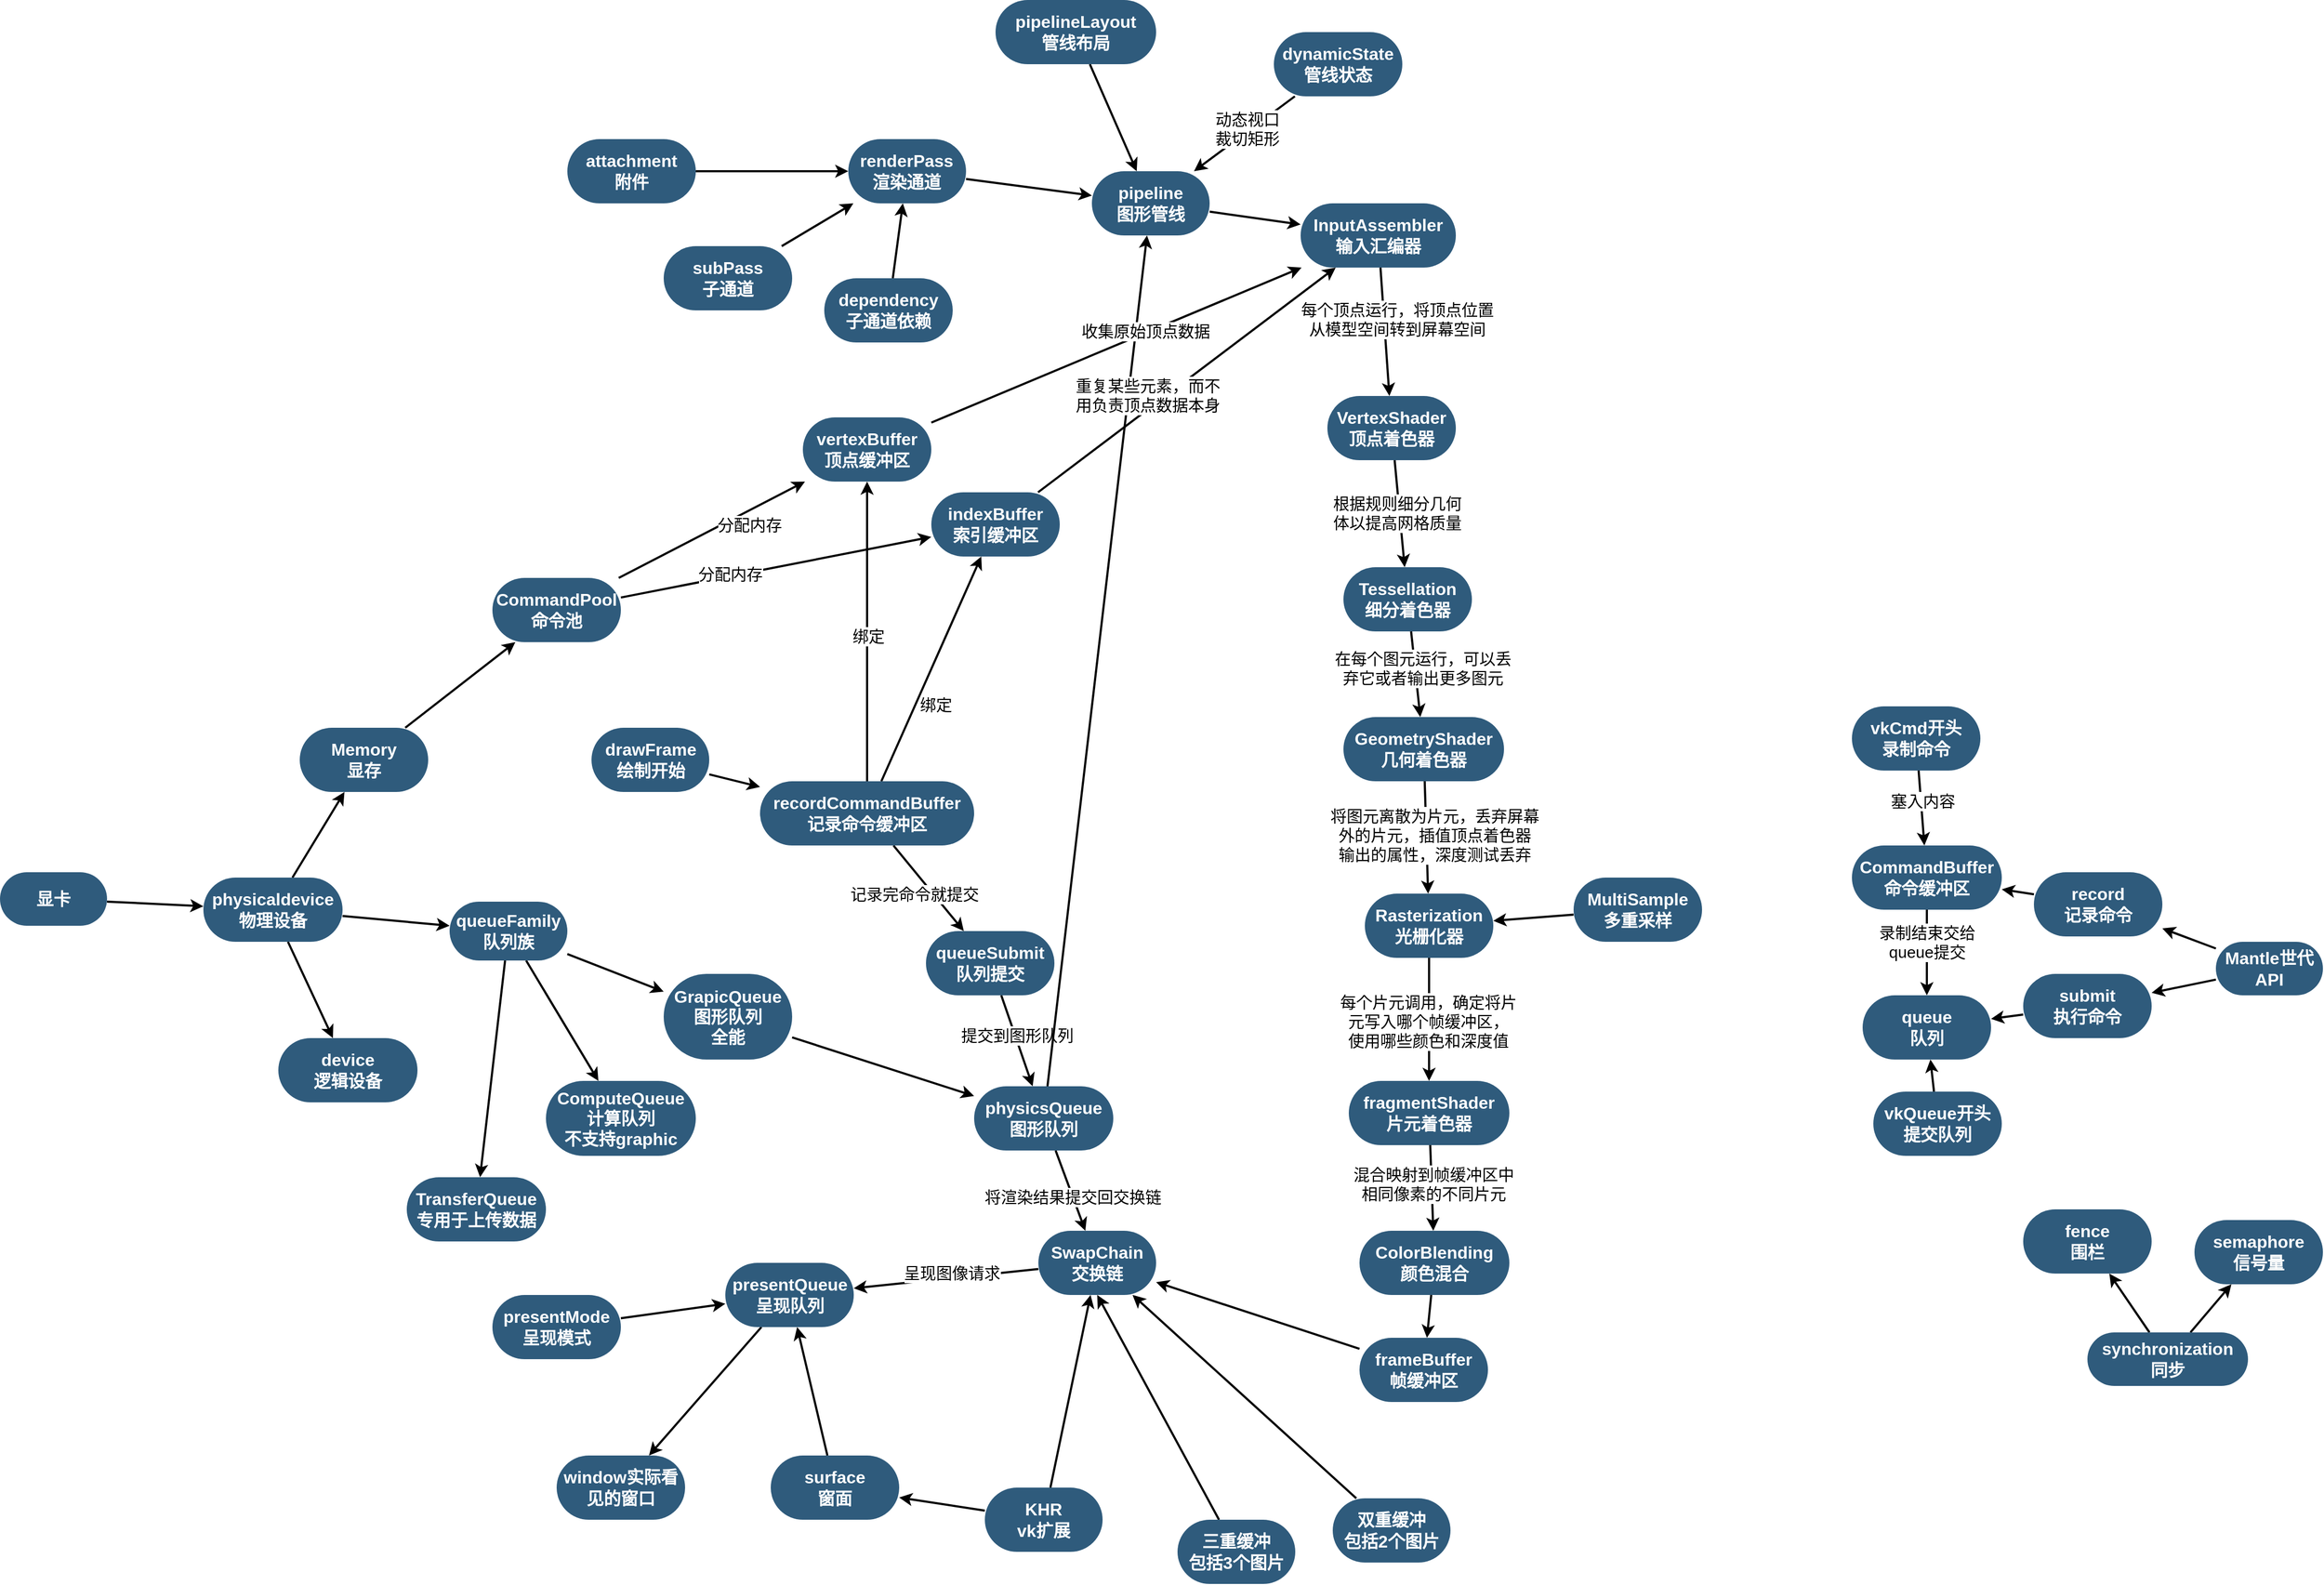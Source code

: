 <mxfile version="20.3.7" type="github">
  <diagram id="6a731a19-8d31-9384-78a2-239565b7b9f0" name="Page-1">
    <mxGraphModel dx="3629" dy="2460" grid="1" gridSize="10" guides="1" tooltips="1" connect="1" arrows="1" fold="1" page="1" pageScale="1" pageWidth="1600" pageHeight="1200" background="none" math="0" shadow="0">
      <root>
        <mxCell id="0" />
        <mxCell id="1" parent="0" />
        <mxCell id="iDuYbdSP65qZyP4xK3hP-1752" value="" style="rounded=0;orthogonalLoop=1;jettySize=auto;html=1;strokeWidth=2;" edge="1" parent="1" source="iDuYbdSP65qZyP4xK3hP-1750" target="iDuYbdSP65qZyP4xK3hP-1751">
          <mxGeometry relative="1" as="geometry" />
        </mxCell>
        <mxCell id="iDuYbdSP65qZyP4xK3hP-1754" value="" style="edgeStyle=none;rounded=0;orthogonalLoop=1;jettySize=auto;html=1;strokeWidth=2;" edge="1" parent="1" source="iDuYbdSP65qZyP4xK3hP-1750" target="iDuYbdSP65qZyP4xK3hP-1753">
          <mxGeometry relative="1" as="geometry" />
        </mxCell>
        <mxCell id="iDuYbdSP65qZyP4xK3hP-1750" value="synchronization&lt;br&gt;同步" style="whiteSpace=wrap;html=1;fontSize=16;fillColor=#2F5B7C;strokeColor=none;fontColor=#FFFFFF;rounded=1;shadow=0;labelBackgroundColor=none;strokeWidth=3;fontStyle=1;spacing=5;arcSize=50;" vertex="1" parent="1">
          <mxGeometry x="1350" y="875" width="150" height="50" as="geometry" />
        </mxCell>
        <mxCell id="iDuYbdSP65qZyP4xK3hP-1751" value="fence&lt;br&gt;围栏" style="whiteSpace=wrap;html=1;fontSize=16;fillColor=#2F5B7C;strokeColor=none;fontColor=#FFFFFF;rounded=1;shadow=0;labelBackgroundColor=none;strokeWidth=3;fontStyle=1;spacing=5;arcSize=50;" vertex="1" parent="1">
          <mxGeometry x="1290" y="760" width="120" height="60" as="geometry" />
        </mxCell>
        <mxCell id="iDuYbdSP65qZyP4xK3hP-1753" value="semaphore&lt;br&gt;信号量" style="whiteSpace=wrap;html=1;fontSize=16;fillColor=#2F5B7C;strokeColor=none;fontColor=#FFFFFF;rounded=1;shadow=0;labelBackgroundColor=none;strokeWidth=3;fontStyle=1;spacing=5;arcSize=50;" vertex="1" parent="1">
          <mxGeometry x="1450" y="770" width="120" height="60" as="geometry" />
        </mxCell>
        <mxCell id="iDuYbdSP65qZyP4xK3hP-1830" style="edgeStyle=none;rounded=0;orthogonalLoop=1;jettySize=auto;html=1;strokeWidth=2;fontSize=15;" edge="1" parent="1" source="iDuYbdSP65qZyP4xK3hP-1756" target="iDuYbdSP65qZyP4xK3hP-1829">
          <mxGeometry relative="1" as="geometry" />
        </mxCell>
        <mxCell id="iDuYbdSP65qZyP4xK3hP-1923" style="edgeStyle=none;rounded=0;orthogonalLoop=1;jettySize=auto;html=1;strokeWidth=2;fontSize=15;" edge="1" parent="1" source="iDuYbdSP65qZyP4xK3hP-1756" target="iDuYbdSP65qZyP4xK3hP-1767">
          <mxGeometry relative="1" as="geometry" />
        </mxCell>
        <mxCell id="iDuYbdSP65qZyP4xK3hP-1924" style="edgeStyle=none;rounded=0;orthogonalLoop=1;jettySize=auto;html=1;strokeWidth=2;fontSize=15;" edge="1" parent="1" source="iDuYbdSP65qZyP4xK3hP-1756" target="iDuYbdSP65qZyP4xK3hP-1786">
          <mxGeometry relative="1" as="geometry" />
        </mxCell>
        <mxCell id="iDuYbdSP65qZyP4xK3hP-1756" value="physicaldevice&lt;br&gt;物理设备" style="whiteSpace=wrap;html=1;fontSize=16;fillColor=#2F5B7C;strokeColor=none;fontColor=#FFFFFF;rounded=1;shadow=0;labelBackgroundColor=none;strokeWidth=3;fontStyle=1;spacing=5;arcSize=50;" vertex="1" parent="1">
          <mxGeometry x="-410" y="450" width="130" height="60" as="geometry" />
        </mxCell>
        <mxCell id="iDuYbdSP65qZyP4xK3hP-1760" value="" style="edgeStyle=none;rounded=0;orthogonalLoop=1;jettySize=auto;html=1;strokeWidth=2;" edge="1" parent="1" source="iDuYbdSP65qZyP4xK3hP-1758" target="iDuYbdSP65qZyP4xK3hP-1759">
          <mxGeometry relative="1" as="geometry" />
        </mxCell>
        <mxCell id="iDuYbdSP65qZyP4xK3hP-1762" value="" style="edgeStyle=none;rounded=0;orthogonalLoop=1;jettySize=auto;html=1;strokeWidth=2;" edge="1" parent="1" source="iDuYbdSP65qZyP4xK3hP-1758" target="iDuYbdSP65qZyP4xK3hP-1761">
          <mxGeometry relative="1" as="geometry" />
        </mxCell>
        <mxCell id="iDuYbdSP65qZyP4xK3hP-1758" value="Mantle世代API" style="whiteSpace=wrap;html=1;fontSize=16;fillColor=#2F5B7C;strokeColor=none;fontColor=#FFFFFF;rounded=1;shadow=0;labelBackgroundColor=none;strokeWidth=3;fontStyle=1;spacing=5;arcSize=50;" vertex="1" parent="1">
          <mxGeometry x="1470" y="510" width="100" height="50" as="geometry" />
        </mxCell>
        <mxCell id="iDuYbdSP65qZyP4xK3hP-1764" value="" style="edgeStyle=none;rounded=0;orthogonalLoop=1;jettySize=auto;html=1;strokeWidth=2;" edge="1" parent="1" source="iDuYbdSP65qZyP4xK3hP-1759" target="iDuYbdSP65qZyP4xK3hP-1763">
          <mxGeometry relative="1" as="geometry" />
        </mxCell>
        <mxCell id="iDuYbdSP65qZyP4xK3hP-1759" value="record&lt;br&gt;记录命令" style="whiteSpace=wrap;html=1;fontSize=16;fillColor=#2F5B7C;strokeColor=none;fontColor=#FFFFFF;rounded=1;shadow=0;labelBackgroundColor=none;strokeWidth=3;fontStyle=1;spacing=5;arcSize=50;" vertex="1" parent="1">
          <mxGeometry x="1300" y="445" width="120" height="60" as="geometry" />
        </mxCell>
        <mxCell id="iDuYbdSP65qZyP4xK3hP-1766" value="" style="edgeStyle=none;rounded=0;orthogonalLoop=1;jettySize=auto;html=1;strokeWidth=2;" edge="1" parent="1" source="iDuYbdSP65qZyP4xK3hP-1761" target="iDuYbdSP65qZyP4xK3hP-1765">
          <mxGeometry relative="1" as="geometry" />
        </mxCell>
        <mxCell id="iDuYbdSP65qZyP4xK3hP-1761" value="submit&lt;br&gt;执行命令" style="whiteSpace=wrap;html=1;fontSize=16;fillColor=#2F5B7C;strokeColor=none;fontColor=#FFFFFF;rounded=1;shadow=0;labelBackgroundColor=none;strokeWidth=3;fontStyle=1;spacing=5;arcSize=50;" vertex="1" parent="1">
          <mxGeometry x="1290" y="540" width="120" height="60" as="geometry" />
        </mxCell>
        <mxCell id="iDuYbdSP65qZyP4xK3hP-1781" style="edgeStyle=none;rounded=0;orthogonalLoop=1;jettySize=auto;html=1;fontSize=15;strokeWidth=2;" edge="1" parent="1" source="iDuYbdSP65qZyP4xK3hP-1763" target="iDuYbdSP65qZyP4xK3hP-1765">
          <mxGeometry relative="1" as="geometry" />
        </mxCell>
        <mxCell id="iDuYbdSP65qZyP4xK3hP-1782" value="录制结束交给&lt;br&gt;queue提交" style="edgeLabel;html=1;align=center;verticalAlign=middle;resizable=0;points=[];fontSize=15;" vertex="1" connectable="0" parent="iDuYbdSP65qZyP4xK3hP-1781">
          <mxGeometry x="0.156" y="-1" relative="1" as="geometry">
            <mxPoint x="1" y="-16" as="offset" />
          </mxGeometry>
        </mxCell>
        <mxCell id="iDuYbdSP65qZyP4xK3hP-1763" value="CommandBuffer&lt;br&gt;命令缓冲区" style="whiteSpace=wrap;html=1;fontSize=16;fillColor=#2F5B7C;strokeColor=none;fontColor=#FFFFFF;rounded=1;shadow=0;labelBackgroundColor=none;strokeWidth=3;fontStyle=1;spacing=5;arcSize=50;" vertex="1" parent="1">
          <mxGeometry x="1130" y="420" width="140" height="60" as="geometry" />
        </mxCell>
        <mxCell id="iDuYbdSP65qZyP4xK3hP-1765" value="queue&lt;br&gt;队列" style="whiteSpace=wrap;html=1;fontSize=16;fillColor=#2F5B7C;strokeColor=none;fontColor=#FFFFFF;rounded=1;shadow=0;labelBackgroundColor=none;strokeWidth=3;fontStyle=1;spacing=5;arcSize=50;" vertex="1" parent="1">
          <mxGeometry x="1140" y="560" width="120" height="60" as="geometry" />
        </mxCell>
        <mxCell id="iDuYbdSP65qZyP4xK3hP-1771" value="" style="edgeStyle=none;rounded=0;orthogonalLoop=1;jettySize=auto;html=1;strokeWidth=2;" edge="1" parent="1" source="iDuYbdSP65qZyP4xK3hP-1767" target="iDuYbdSP65qZyP4xK3hP-1770">
          <mxGeometry relative="1" as="geometry" />
        </mxCell>
        <mxCell id="iDuYbdSP65qZyP4xK3hP-1772" style="edgeStyle=none;rounded=0;orthogonalLoop=1;jettySize=auto;html=1;strokeWidth=2;" edge="1" parent="1" source="iDuYbdSP65qZyP4xK3hP-1767" target="iDuYbdSP65qZyP4xK3hP-1768">
          <mxGeometry relative="1" as="geometry" />
        </mxCell>
        <mxCell id="iDuYbdSP65qZyP4xK3hP-1774" value="" style="edgeStyle=none;rounded=0;orthogonalLoop=1;jettySize=auto;html=1;strokeWidth=2;" edge="1" parent="1" source="iDuYbdSP65qZyP4xK3hP-1767" target="iDuYbdSP65qZyP4xK3hP-1773">
          <mxGeometry relative="1" as="geometry" />
        </mxCell>
        <mxCell id="iDuYbdSP65qZyP4xK3hP-1767" value="queueFamily&lt;br&gt;队列族" style="whiteSpace=wrap;html=1;fontSize=16;fillColor=#2F5B7C;strokeColor=none;fontColor=#FFFFFF;rounded=1;shadow=0;labelBackgroundColor=none;strokeWidth=3;fontStyle=1;spacing=5;arcSize=50;" vertex="1" parent="1">
          <mxGeometry x="-180" y="472.5" width="110" height="55" as="geometry" />
        </mxCell>
        <mxCell id="iDuYbdSP65qZyP4xK3hP-1851" value="" style="edgeStyle=none;rounded=0;orthogonalLoop=1;jettySize=auto;html=1;strokeWidth=2;fontSize=15;" edge="1" parent="1" source="iDuYbdSP65qZyP4xK3hP-1768" target="iDuYbdSP65qZyP4xK3hP-1850">
          <mxGeometry relative="1" as="geometry" />
        </mxCell>
        <mxCell id="iDuYbdSP65qZyP4xK3hP-1768" value="GrapicQueue&lt;br&gt;图形队列&lt;br&gt;全能" style="whiteSpace=wrap;html=1;fontSize=16;fillColor=#2F5B7C;strokeColor=none;fontColor=#FFFFFF;rounded=1;shadow=0;labelBackgroundColor=none;strokeWidth=3;fontStyle=1;spacing=5;arcSize=50;" vertex="1" parent="1">
          <mxGeometry x="20" y="540" width="120" height="80" as="geometry" />
        </mxCell>
        <mxCell id="iDuYbdSP65qZyP4xK3hP-1770" value="ComputeQueue&lt;br&gt;计算队列&lt;br&gt;不支持graphic" style="whiteSpace=wrap;html=1;fontSize=16;fillColor=#2F5B7C;strokeColor=none;fontColor=#FFFFFF;rounded=1;shadow=0;labelBackgroundColor=none;strokeWidth=3;fontStyle=1;spacing=5;arcSize=50;" vertex="1" parent="1">
          <mxGeometry x="-90" y="640" width="140" height="70" as="geometry" />
        </mxCell>
        <mxCell id="iDuYbdSP65qZyP4xK3hP-1773" value="TransferQueue&lt;br&gt;专用于上传数据" style="whiteSpace=wrap;html=1;fontSize=16;fillColor=#2F5B7C;strokeColor=none;fontColor=#FFFFFF;rounded=1;shadow=0;labelBackgroundColor=none;strokeWidth=3;fontStyle=1;spacing=5;arcSize=50;" vertex="1" parent="1">
          <mxGeometry x="-220" y="730" width="130" height="60" as="geometry" />
        </mxCell>
        <mxCell id="iDuYbdSP65qZyP4xK3hP-1779" style="edgeStyle=none;rounded=0;orthogonalLoop=1;jettySize=auto;html=1;strokeWidth=2;" edge="1" parent="1" source="iDuYbdSP65qZyP4xK3hP-1775" target="iDuYbdSP65qZyP4xK3hP-1763">
          <mxGeometry relative="1" as="geometry" />
        </mxCell>
        <mxCell id="iDuYbdSP65qZyP4xK3hP-1780" value="塞入内容" style="edgeLabel;html=1;align=center;verticalAlign=middle;resizable=0;points=[];fontSize=15;" vertex="1" connectable="0" parent="iDuYbdSP65qZyP4xK3hP-1779">
          <mxGeometry x="-0.218" y="1" relative="1" as="geometry">
            <mxPoint as="offset" />
          </mxGeometry>
        </mxCell>
        <mxCell id="iDuYbdSP65qZyP4xK3hP-1775" value="vkCmd开头&lt;br&gt;录制命令" style="whiteSpace=wrap;html=1;fontSize=16;fillColor=#2F5B7C;strokeColor=none;fontColor=#FFFFFF;rounded=1;shadow=0;labelBackgroundColor=none;strokeWidth=3;fontStyle=1;spacing=5;arcSize=50;" vertex="1" parent="1">
          <mxGeometry x="1130" y="290" width="120" height="60" as="geometry" />
        </mxCell>
        <mxCell id="iDuYbdSP65qZyP4xK3hP-1836" style="edgeStyle=none;rounded=0;orthogonalLoop=1;jettySize=auto;html=1;strokeWidth=2;fontSize=15;" edge="1" parent="1" source="iDuYbdSP65qZyP4xK3hP-1777" target="iDuYbdSP65qZyP4xK3hP-1765">
          <mxGeometry relative="1" as="geometry" />
        </mxCell>
        <mxCell id="iDuYbdSP65qZyP4xK3hP-1777" value="vkQueue开头&lt;br&gt;提交队列" style="whiteSpace=wrap;html=1;fontSize=16;fillColor=#2F5B7C;strokeColor=none;fontColor=#FFFFFF;rounded=1;shadow=0;labelBackgroundColor=none;strokeWidth=3;fontStyle=1;spacing=5;arcSize=50;" vertex="1" parent="1">
          <mxGeometry x="1150" y="650" width="120" height="60" as="geometry" />
        </mxCell>
        <mxCell id="iDuYbdSP65qZyP4xK3hP-1784" style="edgeStyle=none;rounded=0;orthogonalLoop=1;jettySize=auto;html=1;fontSize=15;strokeWidth=2;" edge="1" parent="1" source="iDuYbdSP65qZyP4xK3hP-1783" target="iDuYbdSP65qZyP4xK3hP-1756">
          <mxGeometry relative="1" as="geometry" />
        </mxCell>
        <mxCell id="iDuYbdSP65qZyP4xK3hP-1783" value="显卡" style="whiteSpace=wrap;html=1;fontSize=16;fillColor=#2F5B7C;strokeColor=none;fontColor=#FFFFFF;rounded=1;shadow=0;labelBackgroundColor=none;strokeWidth=3;fontStyle=1;spacing=5;arcSize=50;" vertex="1" parent="1">
          <mxGeometry x="-600" y="445" width="100" height="50" as="geometry" />
        </mxCell>
        <mxCell id="iDuYbdSP65qZyP4xK3hP-1805" value="" style="edgeStyle=none;rounded=0;orthogonalLoop=1;jettySize=auto;html=1;strokeWidth=2;fontSize=15;" edge="1" parent="1" source="iDuYbdSP65qZyP4xK3hP-1786" target="iDuYbdSP65qZyP4xK3hP-1804">
          <mxGeometry relative="1" as="geometry" />
        </mxCell>
        <mxCell id="iDuYbdSP65qZyP4xK3hP-1786" value="Memory&lt;br&gt;显存" style="whiteSpace=wrap;html=1;fontSize=16;fillColor=#2F5B7C;strokeColor=none;fontColor=#FFFFFF;rounded=1;shadow=0;labelBackgroundColor=none;strokeWidth=3;fontStyle=1;spacing=5;arcSize=50;" vertex="1" parent="1">
          <mxGeometry x="-320" y="310" width="120" height="60" as="geometry" />
        </mxCell>
        <mxCell id="iDuYbdSP65qZyP4xK3hP-1868" value="" style="edgeStyle=none;rounded=0;orthogonalLoop=1;jettySize=auto;html=1;strokeWidth=2;fontSize=15;" edge="1" parent="1" source="iDuYbdSP65qZyP4xK3hP-1789" target="iDuYbdSP65qZyP4xK3hP-1867">
          <mxGeometry relative="1" as="geometry" />
        </mxCell>
        <mxCell id="iDuYbdSP65qZyP4xK3hP-1789" value="pipeline&lt;br&gt;图形管线" style="whiteSpace=wrap;html=1;fontSize=16;fillColor=#2F5B7C;strokeColor=none;fontColor=#FFFFFF;rounded=1;shadow=0;labelBackgroundColor=none;strokeWidth=3;fontStyle=1;spacing=5;arcSize=50;" vertex="1" parent="1">
          <mxGeometry x="420" y="-210" width="110" height="60" as="geometry" />
        </mxCell>
        <mxCell id="iDuYbdSP65qZyP4xK3hP-1907" style="edgeStyle=none;rounded=0;orthogonalLoop=1;jettySize=auto;html=1;strokeWidth=2;fontSize=15;" edge="1" parent="1" source="iDuYbdSP65qZyP4xK3hP-1791" target="iDuYbdSP65qZyP4xK3hP-1789">
          <mxGeometry relative="1" as="geometry" />
        </mxCell>
        <mxCell id="iDuYbdSP65qZyP4xK3hP-1791" value="renderPass&lt;br&gt;渲染通道" style="whiteSpace=wrap;html=1;fontSize=16;fillColor=#2F5B7C;strokeColor=none;fontColor=#FFFFFF;rounded=1;shadow=0;labelBackgroundColor=none;strokeWidth=3;fontStyle=1;spacing=5;arcSize=50;" vertex="1" parent="1">
          <mxGeometry x="192.44" y="-240" width="110" height="60" as="geometry" />
        </mxCell>
        <mxCell id="iDuYbdSP65qZyP4xK3hP-1794" style="edgeStyle=none;rounded=0;orthogonalLoop=1;jettySize=auto;html=1;strokeWidth=2;fontSize=15;" edge="1" parent="1" source="iDuYbdSP65qZyP4xK3hP-1793" target="iDuYbdSP65qZyP4xK3hP-1791">
          <mxGeometry relative="1" as="geometry" />
        </mxCell>
        <mxCell id="iDuYbdSP65qZyP4xK3hP-1793" value="dependency&lt;br&gt;子通道依赖" style="whiteSpace=wrap;html=1;fontSize=16;fillColor=#2F5B7C;strokeColor=none;fontColor=#FFFFFF;rounded=1;shadow=0;labelBackgroundColor=none;strokeWidth=3;fontStyle=1;spacing=5;arcSize=50;" vertex="1" parent="1">
          <mxGeometry x="170" y="-110" width="120" height="60" as="geometry" />
        </mxCell>
        <mxCell id="iDuYbdSP65qZyP4xK3hP-1858" style="edgeStyle=none;rounded=0;orthogonalLoop=1;jettySize=auto;html=1;strokeWidth=2;fontSize=15;" edge="1" parent="1" source="iDuYbdSP65qZyP4xK3hP-1798" target="iDuYbdSP65qZyP4xK3hP-1819">
          <mxGeometry relative="1" as="geometry" />
        </mxCell>
        <mxCell id="iDuYbdSP65qZyP4xK3hP-1860" value="呈现图像请求" style="edgeLabel;html=1;align=center;verticalAlign=middle;resizable=0;points=[];fontSize=15;" vertex="1" connectable="0" parent="iDuYbdSP65qZyP4xK3hP-1858">
          <mxGeometry x="0.147" relative="1" as="geometry">
            <mxPoint x="18" y="-7" as="offset" />
          </mxGeometry>
        </mxCell>
        <mxCell id="iDuYbdSP65qZyP4xK3hP-1798" value="SwapChain&lt;br&gt;交换链" style="whiteSpace=wrap;html=1;fontSize=16;fillColor=#2F5B7C;strokeColor=none;fontColor=#FFFFFF;rounded=1;shadow=0;labelBackgroundColor=none;strokeWidth=3;fontStyle=1;spacing=5;arcSize=50;" vertex="1" parent="1">
          <mxGeometry x="370" y="780" width="110" height="60" as="geometry" />
        </mxCell>
        <mxCell id="iDuYbdSP65qZyP4xK3hP-1800" style="edgeStyle=none;rounded=0;orthogonalLoop=1;jettySize=auto;html=1;entryX=0.5;entryY=1;entryDx=0;entryDy=0;strokeWidth=2;fontSize=15;" edge="1" parent="1" source="iDuYbdSP65qZyP4xK3hP-1799" target="iDuYbdSP65qZyP4xK3hP-1798">
          <mxGeometry relative="1" as="geometry" />
        </mxCell>
        <mxCell id="iDuYbdSP65qZyP4xK3hP-1799" value="三重缓冲&lt;br&gt;包括3个图片" style="whiteSpace=wrap;html=1;fontSize=16;fillColor=#2F5B7C;strokeColor=none;fontColor=#FFFFFF;rounded=1;shadow=0;labelBackgroundColor=none;strokeWidth=3;fontStyle=1;spacing=5;arcSize=50;" vertex="1" parent="1">
          <mxGeometry x="500" y="1050" width="110" height="60" as="geometry" />
        </mxCell>
        <mxCell id="iDuYbdSP65qZyP4xK3hP-1802" style="edgeStyle=none;rounded=0;orthogonalLoop=1;jettySize=auto;html=1;strokeWidth=2;fontSize=15;" edge="1" parent="1" source="iDuYbdSP65qZyP4xK3hP-1801" target="iDuYbdSP65qZyP4xK3hP-1798">
          <mxGeometry relative="1" as="geometry" />
        </mxCell>
        <mxCell id="iDuYbdSP65qZyP4xK3hP-1801" value="双重缓冲&lt;br&gt;包括2个图片" style="whiteSpace=wrap;html=1;fontSize=16;fillColor=#2F5B7C;strokeColor=none;fontColor=#FFFFFF;rounded=1;shadow=0;labelBackgroundColor=none;strokeWidth=3;fontStyle=1;spacing=5;arcSize=50;" vertex="1" parent="1">
          <mxGeometry x="645" y="1030" width="110" height="60" as="geometry" />
        </mxCell>
        <mxCell id="iDuYbdSP65qZyP4xK3hP-1919" style="edgeStyle=none;rounded=0;orthogonalLoop=1;jettySize=auto;html=1;strokeWidth=2;fontSize=15;" edge="1" parent="1" source="iDuYbdSP65qZyP4xK3hP-1804" target="iDuYbdSP65qZyP4xK3hP-1863">
          <mxGeometry relative="1" as="geometry" />
        </mxCell>
        <mxCell id="iDuYbdSP65qZyP4xK3hP-1921" value="分配内存" style="edgeLabel;html=1;align=center;verticalAlign=middle;resizable=0;points=[];fontSize=15;" vertex="1" connectable="0" parent="iDuYbdSP65qZyP4xK3hP-1919">
          <mxGeometry x="-0.146" y="2" relative="1" as="geometry">
            <mxPoint x="49" y="-10" as="offset" />
          </mxGeometry>
        </mxCell>
        <mxCell id="iDuYbdSP65qZyP4xK3hP-1920" style="edgeStyle=none;rounded=0;orthogonalLoop=1;jettySize=auto;html=1;strokeWidth=2;fontSize=15;" edge="1" parent="1" source="iDuYbdSP65qZyP4xK3hP-1804" target="iDuYbdSP65qZyP4xK3hP-1865">
          <mxGeometry relative="1" as="geometry" />
        </mxCell>
        <mxCell id="iDuYbdSP65qZyP4xK3hP-1922" value="分配内存" style="edgeLabel;html=1;align=center;verticalAlign=middle;resizable=0;points=[];fontSize=15;" vertex="1" connectable="0" parent="iDuYbdSP65qZyP4xK3hP-1920">
          <mxGeometry x="0.033" y="2" relative="1" as="geometry">
            <mxPoint x="-48" y="9" as="offset" />
          </mxGeometry>
        </mxCell>
        <mxCell id="iDuYbdSP65qZyP4xK3hP-1804" value="CommandPool&lt;br&gt;命令池" style="whiteSpace=wrap;html=1;fontSize=16;fillColor=#2F5B7C;strokeColor=none;fontColor=#FFFFFF;rounded=1;shadow=0;labelBackgroundColor=none;strokeWidth=3;fontStyle=1;spacing=5;arcSize=50;" vertex="1" parent="1">
          <mxGeometry x="-140" y="170" width="120" height="60" as="geometry" />
        </mxCell>
        <mxCell id="iDuYbdSP65qZyP4xK3hP-1807" style="edgeStyle=none;rounded=0;orthogonalLoop=1;jettySize=auto;html=1;strokeWidth=2;fontSize=15;" edge="1" parent="1" source="iDuYbdSP65qZyP4xK3hP-1806" target="iDuYbdSP65qZyP4xK3hP-1798">
          <mxGeometry relative="1" as="geometry" />
        </mxCell>
        <mxCell id="iDuYbdSP65qZyP4xK3hP-1809" value="" style="edgeStyle=none;rounded=0;orthogonalLoop=1;jettySize=auto;html=1;strokeWidth=2;fontSize=15;" edge="1" parent="1" source="iDuYbdSP65qZyP4xK3hP-1806" target="iDuYbdSP65qZyP4xK3hP-1808">
          <mxGeometry relative="1" as="geometry" />
        </mxCell>
        <mxCell id="iDuYbdSP65qZyP4xK3hP-1806" value="KHR&lt;br&gt;vk扩展" style="whiteSpace=wrap;html=1;fontSize=16;fillColor=#2F5B7C;strokeColor=none;fontColor=#FFFFFF;rounded=1;shadow=0;labelBackgroundColor=none;strokeWidth=3;fontStyle=1;spacing=5;arcSize=50;" vertex="1" parent="1">
          <mxGeometry x="320" y="1020" width="110" height="60" as="geometry" />
        </mxCell>
        <mxCell id="iDuYbdSP65qZyP4xK3hP-1859" style="edgeStyle=none;rounded=0;orthogonalLoop=1;jettySize=auto;html=1;strokeWidth=2;fontSize=15;" edge="1" parent="1" source="iDuYbdSP65qZyP4xK3hP-1808" target="iDuYbdSP65qZyP4xK3hP-1819">
          <mxGeometry relative="1" as="geometry" />
        </mxCell>
        <mxCell id="iDuYbdSP65qZyP4xK3hP-1808" value="surface&lt;br&gt;窗面" style="whiteSpace=wrap;html=1;fontSize=16;fillColor=#2F5B7C;strokeColor=none;fontColor=#FFFFFF;rounded=1;shadow=0;labelBackgroundColor=none;strokeWidth=3;fontStyle=1;spacing=5;arcSize=50;" vertex="1" parent="1">
          <mxGeometry x="120" y="990" width="120" height="60" as="geometry" />
        </mxCell>
        <mxCell id="iDuYbdSP65qZyP4xK3hP-1814" value="window实际看见的窗口" style="whiteSpace=wrap;html=1;fontSize=16;fillColor=#2F5B7C;strokeColor=none;fontColor=#FFFFFF;rounded=1;shadow=0;labelBackgroundColor=none;strokeWidth=3;fontStyle=1;spacing=5;arcSize=50;" vertex="1" parent="1">
          <mxGeometry x="-80" y="990" width="120" height="60" as="geometry" />
        </mxCell>
        <mxCell id="iDuYbdSP65qZyP4xK3hP-1821" style="edgeStyle=none;rounded=0;orthogonalLoop=1;jettySize=auto;html=1;strokeWidth=2;fontSize=15;" edge="1" parent="1" source="iDuYbdSP65qZyP4xK3hP-1819" target="iDuYbdSP65qZyP4xK3hP-1814">
          <mxGeometry relative="1" as="geometry" />
        </mxCell>
        <mxCell id="iDuYbdSP65qZyP4xK3hP-1819" value="presentQueue&lt;br&gt;呈现队列" style="whiteSpace=wrap;html=1;fontSize=16;fillColor=#2F5B7C;strokeColor=none;fontColor=#FFFFFF;rounded=1;shadow=0;labelBackgroundColor=none;strokeWidth=3;fontStyle=1;spacing=5;arcSize=50;" vertex="1" parent="1">
          <mxGeometry x="77.56" y="810" width="120" height="60" as="geometry" />
        </mxCell>
        <mxCell id="iDuYbdSP65qZyP4xK3hP-1824" style="edgeStyle=none;rounded=0;orthogonalLoop=1;jettySize=auto;html=1;strokeWidth=2;fontSize=15;" edge="1" parent="1" source="iDuYbdSP65qZyP4xK3hP-1823" target="iDuYbdSP65qZyP4xK3hP-1819">
          <mxGeometry relative="1" as="geometry" />
        </mxCell>
        <mxCell id="iDuYbdSP65qZyP4xK3hP-1823" value="presentMode&lt;br&gt;呈现模式" style="whiteSpace=wrap;html=1;fontSize=16;fillColor=#2F5B7C;strokeColor=none;fontColor=#FFFFFF;rounded=1;shadow=0;labelBackgroundColor=none;strokeWidth=3;fontStyle=1;spacing=5;arcSize=50;" vertex="1" parent="1">
          <mxGeometry x="-140" y="840" width="120" height="60" as="geometry" />
        </mxCell>
        <mxCell id="iDuYbdSP65qZyP4xK3hP-1826" style="edgeStyle=none;rounded=0;orthogonalLoop=1;jettySize=auto;html=1;strokeWidth=2;fontSize=15;" edge="1" parent="1" source="iDuYbdSP65qZyP4xK3hP-1825" target="iDuYbdSP65qZyP4xK3hP-1791">
          <mxGeometry relative="1" as="geometry" />
        </mxCell>
        <mxCell id="iDuYbdSP65qZyP4xK3hP-1825" value="subPass&lt;br&gt;子通道" style="whiteSpace=wrap;html=1;fontSize=16;fillColor=#2F5B7C;strokeColor=none;fontColor=#FFFFFF;rounded=1;shadow=0;labelBackgroundColor=none;strokeWidth=3;fontStyle=1;spacing=5;arcSize=50;" vertex="1" parent="1">
          <mxGeometry x="20" y="-140" width="120" height="60" as="geometry" />
        </mxCell>
        <mxCell id="iDuYbdSP65qZyP4xK3hP-1828" style="edgeStyle=none;rounded=0;orthogonalLoop=1;jettySize=auto;html=1;strokeWidth=2;fontSize=15;" edge="1" parent="1" source="iDuYbdSP65qZyP4xK3hP-1827" target="iDuYbdSP65qZyP4xK3hP-1791">
          <mxGeometry relative="1" as="geometry" />
        </mxCell>
        <mxCell id="iDuYbdSP65qZyP4xK3hP-1827" value="attachment&lt;br&gt;附件" style="whiteSpace=wrap;html=1;fontSize=16;fillColor=#2F5B7C;strokeColor=none;fontColor=#FFFFFF;rounded=1;shadow=0;labelBackgroundColor=none;strokeWidth=3;fontStyle=1;spacing=5;arcSize=50;" vertex="1" parent="1">
          <mxGeometry x="-70" y="-240" width="120" height="60" as="geometry" />
        </mxCell>
        <mxCell id="iDuYbdSP65qZyP4xK3hP-1829" value="device&lt;br&gt;逻辑设备" style="whiteSpace=wrap;html=1;fontSize=16;fillColor=#2F5B7C;strokeColor=none;fontColor=#FFFFFF;rounded=1;shadow=0;labelBackgroundColor=none;strokeWidth=3;fontStyle=1;spacing=5;arcSize=50;" vertex="1" parent="1">
          <mxGeometry x="-340" y="600" width="130" height="60" as="geometry" />
        </mxCell>
        <mxCell id="iDuYbdSP65qZyP4xK3hP-1840" style="edgeStyle=none;rounded=0;orthogonalLoop=1;jettySize=auto;html=1;strokeWidth=2;fontSize=15;" edge="1" parent="1" source="iDuYbdSP65qZyP4xK3hP-1837" target="iDuYbdSP65qZyP4xK3hP-1838">
          <mxGeometry relative="1" as="geometry" />
        </mxCell>
        <mxCell id="iDuYbdSP65qZyP4xK3hP-1841" value="记录完命令就提交" style="edgeLabel;html=1;align=center;verticalAlign=middle;resizable=0;points=[];fontSize=15;" vertex="1" connectable="0" parent="iDuYbdSP65qZyP4xK3hP-1840">
          <mxGeometry x="-0.409" relative="1" as="geometry">
            <mxPoint y="21" as="offset" />
          </mxGeometry>
        </mxCell>
        <mxCell id="iDuYbdSP65qZyP4xK3hP-1913" style="edgeStyle=none;rounded=0;orthogonalLoop=1;jettySize=auto;html=1;strokeWidth=2;fontSize=15;" edge="1" parent="1" source="iDuYbdSP65qZyP4xK3hP-1837" target="iDuYbdSP65qZyP4xK3hP-1865">
          <mxGeometry relative="1" as="geometry" />
        </mxCell>
        <mxCell id="iDuYbdSP65qZyP4xK3hP-1914" value="绑定" style="edgeLabel;html=1;align=center;verticalAlign=middle;resizable=0;points=[];fontSize=15;" vertex="1" connectable="0" parent="iDuYbdSP65qZyP4xK3hP-1913">
          <mxGeometry x="0.232" y="4" relative="1" as="geometry">
            <mxPoint x="-3" y="59" as="offset" />
          </mxGeometry>
        </mxCell>
        <mxCell id="iDuYbdSP65qZyP4xK3hP-1915" style="edgeStyle=none;rounded=0;orthogonalLoop=1;jettySize=auto;html=1;strokeWidth=2;fontSize=15;" edge="1" parent="1" source="iDuYbdSP65qZyP4xK3hP-1837" target="iDuYbdSP65qZyP4xK3hP-1863">
          <mxGeometry relative="1" as="geometry" />
        </mxCell>
        <mxCell id="iDuYbdSP65qZyP4xK3hP-1916" value="绑定" style="edgeLabel;html=1;align=center;verticalAlign=middle;resizable=0;points=[];fontSize=15;" vertex="1" connectable="0" parent="iDuYbdSP65qZyP4xK3hP-1915">
          <mxGeometry x="0.079" y="2" relative="1" as="geometry">
            <mxPoint x="3" y="15" as="offset" />
          </mxGeometry>
        </mxCell>
        <mxCell id="iDuYbdSP65qZyP4xK3hP-1837" value="recordCommandBuffer&lt;br&gt;记录命令缓冲区" style="whiteSpace=wrap;html=1;fontSize=16;fillColor=#2F5B7C;strokeColor=none;fontColor=#FFFFFF;rounded=1;shadow=0;labelBackgroundColor=none;strokeWidth=3;fontStyle=1;spacing=5;arcSize=50;" vertex="1" parent="1">
          <mxGeometry x="110" y="360" width="200" height="60" as="geometry" />
        </mxCell>
        <mxCell id="iDuYbdSP65qZyP4xK3hP-1843" style="edgeStyle=none;rounded=0;orthogonalLoop=1;jettySize=auto;html=1;strokeWidth=2;fontSize=15;" edge="1" parent="1" source="iDuYbdSP65qZyP4xK3hP-1838" target="iDuYbdSP65qZyP4xK3hP-1850">
          <mxGeometry relative="1" as="geometry" />
        </mxCell>
        <mxCell id="iDuYbdSP65qZyP4xK3hP-1844" value="提交到图形队列" style="edgeLabel;html=1;align=center;verticalAlign=middle;resizable=0;points=[];fontSize=15;" vertex="1" connectable="0" parent="iDuYbdSP65qZyP4xK3hP-1843">
          <mxGeometry x="-0.1" y="1" relative="1" as="geometry">
            <mxPoint y="-1" as="offset" />
          </mxGeometry>
        </mxCell>
        <mxCell id="iDuYbdSP65qZyP4xK3hP-1838" value="queueSubmit&lt;br&gt;队列提交" style="whiteSpace=wrap;html=1;fontSize=16;fillColor=#2F5B7C;strokeColor=none;fontColor=#FFFFFF;rounded=1;shadow=0;labelBackgroundColor=none;strokeWidth=3;fontStyle=1;spacing=5;arcSize=50;" vertex="1" parent="1">
          <mxGeometry x="265" y="500" width="120" height="60" as="geometry" />
        </mxCell>
        <mxCell id="iDuYbdSP65qZyP4xK3hP-1847" style="edgeStyle=none;rounded=0;orthogonalLoop=1;jettySize=auto;html=1;strokeWidth=2;fontSize=15;" edge="1" parent="1" source="iDuYbdSP65qZyP4xK3hP-1846" target="iDuYbdSP65qZyP4xK3hP-1837">
          <mxGeometry relative="1" as="geometry" />
        </mxCell>
        <mxCell id="iDuYbdSP65qZyP4xK3hP-1846" value="drawFrame&lt;br&gt;绘制开始" style="whiteSpace=wrap;html=1;fontSize=16;fillColor=#2F5B7C;strokeColor=none;fontColor=#FFFFFF;rounded=1;shadow=0;labelBackgroundColor=none;strokeWidth=3;fontStyle=1;spacing=5;arcSize=50;" vertex="1" parent="1">
          <mxGeometry x="-47.44" y="310" width="110" height="60" as="geometry" />
        </mxCell>
        <mxCell id="iDuYbdSP65qZyP4xK3hP-1855" style="edgeStyle=none;rounded=0;orthogonalLoop=1;jettySize=auto;html=1;strokeWidth=2;fontSize=15;" edge="1" parent="1" source="iDuYbdSP65qZyP4xK3hP-1850" target="iDuYbdSP65qZyP4xK3hP-1798">
          <mxGeometry relative="1" as="geometry" />
        </mxCell>
        <mxCell id="iDuYbdSP65qZyP4xK3hP-1856" value="将渲染结果提交回交换链" style="edgeLabel;html=1;align=center;verticalAlign=middle;resizable=0;points=[];fontSize=15;" vertex="1" connectable="0" parent="iDuYbdSP65qZyP4xK3hP-1855">
          <mxGeometry x="0.141" y="-1" relative="1" as="geometry">
            <mxPoint x="1" as="offset" />
          </mxGeometry>
        </mxCell>
        <mxCell id="iDuYbdSP65qZyP4xK3hP-1918" style="edgeStyle=none;rounded=0;orthogonalLoop=1;jettySize=auto;html=1;strokeWidth=2;fontSize=15;" edge="1" parent="1" source="iDuYbdSP65qZyP4xK3hP-1850" target="iDuYbdSP65qZyP4xK3hP-1789">
          <mxGeometry relative="1" as="geometry" />
        </mxCell>
        <mxCell id="iDuYbdSP65qZyP4xK3hP-1850" value="physicsQueue&lt;br&gt;图形队列" style="whiteSpace=wrap;html=1;fontSize=16;fillColor=#2F5B7C;strokeColor=none;fontColor=#FFFFFF;rounded=1;shadow=0;labelBackgroundColor=none;strokeWidth=3;fontStyle=1;spacing=5;arcSize=50;" vertex="1" parent="1">
          <mxGeometry x="310" y="645" width="130" height="60" as="geometry" />
        </mxCell>
        <mxCell id="iDuYbdSP65qZyP4xK3hP-1863" value="vertexBuffer&lt;br&gt;顶点缓冲区" style="whiteSpace=wrap;html=1;fontSize=16;fillColor=#2F5B7C;strokeColor=none;fontColor=#FFFFFF;rounded=1;shadow=0;labelBackgroundColor=none;strokeWidth=3;fontStyle=1;spacing=5;arcSize=50;" vertex="1" parent="1">
          <mxGeometry x="150" y="20" width="120" height="60" as="geometry" />
        </mxCell>
        <mxCell id="iDuYbdSP65qZyP4xK3hP-1871" style="edgeStyle=none;rounded=0;orthogonalLoop=1;jettySize=auto;html=1;strokeWidth=2;fontSize=15;" edge="1" parent="1" source="iDuYbdSP65qZyP4xK3hP-1865" target="iDuYbdSP65qZyP4xK3hP-1867">
          <mxGeometry relative="1" as="geometry" />
        </mxCell>
        <mxCell id="iDuYbdSP65qZyP4xK3hP-1872" value="重复某些元素，而不&lt;br&gt;用负责顶点数据本身" style="edgeLabel;html=1;align=center;verticalAlign=middle;resizable=0;points=[];fontSize=15;" vertex="1" connectable="0" parent="iDuYbdSP65qZyP4xK3hP-1871">
          <mxGeometry x="-0.389" y="1" relative="1" as="geometry">
            <mxPoint x="18" y="-26" as="offset" />
          </mxGeometry>
        </mxCell>
        <mxCell id="iDuYbdSP65qZyP4xK3hP-1865" value="indexBuffer&lt;br&gt;索引缓冲区" style="whiteSpace=wrap;html=1;fontSize=16;fillColor=#2F5B7C;strokeColor=none;fontColor=#FFFFFF;rounded=1;shadow=0;labelBackgroundColor=none;strokeWidth=3;fontStyle=1;spacing=5;arcSize=50;" vertex="1" parent="1">
          <mxGeometry x="270" y="90" width="120" height="60" as="geometry" />
        </mxCell>
        <mxCell id="iDuYbdSP65qZyP4xK3hP-1869" style="edgeStyle=none;rounded=0;orthogonalLoop=1;jettySize=auto;html=1;strokeWidth=2;fontSize=15;" edge="1" parent="1" source="iDuYbdSP65qZyP4xK3hP-1863" target="iDuYbdSP65qZyP4xK3hP-1867">
          <mxGeometry relative="1" as="geometry" />
        </mxCell>
        <mxCell id="iDuYbdSP65qZyP4xK3hP-1870" value="收集原始顶点数据" style="edgeLabel;html=1;align=center;verticalAlign=middle;resizable=0;points=[];fontSize=15;" vertex="1" connectable="0" parent="iDuYbdSP65qZyP4xK3hP-1869">
          <mxGeometry x="0.352" y="-4" relative="1" as="geometry">
            <mxPoint x="-36" y="8" as="offset" />
          </mxGeometry>
        </mxCell>
        <mxCell id="iDuYbdSP65qZyP4xK3hP-1875" value="" style="edgeStyle=none;rounded=0;orthogonalLoop=1;jettySize=auto;html=1;strokeWidth=2;fontSize=15;" edge="1" parent="1" source="iDuYbdSP65qZyP4xK3hP-1867" target="iDuYbdSP65qZyP4xK3hP-1874">
          <mxGeometry relative="1" as="geometry" />
        </mxCell>
        <mxCell id="iDuYbdSP65qZyP4xK3hP-1876" value="每个顶点运行，将顶点位置&lt;br&gt;从模型空间转到屏幕空间" style="edgeLabel;html=1;align=center;verticalAlign=middle;resizable=0;points=[];fontSize=15;" vertex="1" connectable="0" parent="iDuYbdSP65qZyP4xK3hP-1875">
          <mxGeometry x="-0.406" relative="1" as="geometry">
            <mxPoint x="13" y="12" as="offset" />
          </mxGeometry>
        </mxCell>
        <mxCell id="iDuYbdSP65qZyP4xK3hP-1867" value="InputAssembler&lt;br&gt;输入汇编器" style="whiteSpace=wrap;html=1;fontSize=16;fillColor=#2F5B7C;strokeColor=none;fontColor=#FFFFFF;rounded=1;shadow=0;labelBackgroundColor=none;strokeWidth=3;fontStyle=1;spacing=5;arcSize=50;" vertex="1" parent="1">
          <mxGeometry x="615" y="-180" width="145" height="60" as="geometry" />
        </mxCell>
        <mxCell id="iDuYbdSP65qZyP4xK3hP-1878" value="" style="edgeStyle=none;rounded=0;orthogonalLoop=1;jettySize=auto;html=1;strokeWidth=2;fontSize=15;" edge="1" parent="1" source="iDuYbdSP65qZyP4xK3hP-1874" target="iDuYbdSP65qZyP4xK3hP-1877">
          <mxGeometry relative="1" as="geometry" />
        </mxCell>
        <mxCell id="iDuYbdSP65qZyP4xK3hP-1880" value="根据规则细分几何&lt;br&gt;体以提高网格质量" style="edgeLabel;html=1;align=center;verticalAlign=middle;resizable=0;points=[];fontSize=15;" vertex="1" connectable="0" parent="iDuYbdSP65qZyP4xK3hP-1878">
          <mxGeometry x="-0.491" relative="1" as="geometry">
            <mxPoint y="23" as="offset" />
          </mxGeometry>
        </mxCell>
        <mxCell id="iDuYbdSP65qZyP4xK3hP-1874" value="VertexShader顶点着色器" style="whiteSpace=wrap;html=1;fontSize=16;fillColor=#2F5B7C;strokeColor=none;fontColor=#FFFFFF;rounded=1;shadow=0;labelBackgroundColor=none;strokeWidth=3;fontStyle=1;spacing=5;arcSize=50;" vertex="1" parent="1">
          <mxGeometry x="640" width="120" height="60" as="geometry" />
        </mxCell>
        <mxCell id="iDuYbdSP65qZyP4xK3hP-1882" value="" style="edgeStyle=none;rounded=0;orthogonalLoop=1;jettySize=auto;html=1;strokeWidth=2;fontSize=15;" edge="1" parent="1" source="iDuYbdSP65qZyP4xK3hP-1877" target="iDuYbdSP65qZyP4xK3hP-1881">
          <mxGeometry relative="1" as="geometry" />
        </mxCell>
        <mxCell id="iDuYbdSP65qZyP4xK3hP-1883" value="在每个图元运行，可以丢&lt;br&gt;弃它或者输出更多图元" style="edgeLabel;html=1;align=center;verticalAlign=middle;resizable=0;points=[];fontSize=15;" vertex="1" connectable="0" parent="iDuYbdSP65qZyP4xK3hP-1882">
          <mxGeometry x="0.234" y="6" relative="1" as="geometry">
            <mxPoint x="-1" y="-15" as="offset" />
          </mxGeometry>
        </mxCell>
        <mxCell id="iDuYbdSP65qZyP4xK3hP-1877" value="Tessellation&lt;br&gt;细分着色器" style="whiteSpace=wrap;html=1;fontSize=16;fillColor=#2F5B7C;strokeColor=none;fontColor=#FFFFFF;rounded=1;shadow=0;labelBackgroundColor=none;strokeWidth=3;fontStyle=1;spacing=5;arcSize=50;" vertex="1" parent="1">
          <mxGeometry x="655" y="160" width="120" height="60" as="geometry" />
        </mxCell>
        <mxCell id="iDuYbdSP65qZyP4xK3hP-1885" value="" style="edgeStyle=none;rounded=0;orthogonalLoop=1;jettySize=auto;html=1;strokeWidth=2;fontSize=15;" edge="1" parent="1" source="iDuYbdSP65qZyP4xK3hP-1881" target="iDuYbdSP65qZyP4xK3hP-1884">
          <mxGeometry relative="1" as="geometry">
            <mxPoint x="940" y="96.429" as="targetPoint" />
          </mxGeometry>
        </mxCell>
        <mxCell id="iDuYbdSP65qZyP4xK3hP-1886" value="将图元离散为片元，丢弃屏幕&lt;br&gt;外的片元，插值顶点着色器&lt;br&gt;输出的属性，深度测试丢弃" style="edgeLabel;html=1;align=center;verticalAlign=middle;resizable=0;points=[];fontSize=15;" vertex="1" connectable="0" parent="iDuYbdSP65qZyP4xK3hP-1885">
          <mxGeometry x="-0.26" y="-1" relative="1" as="geometry">
            <mxPoint x="9" y="11" as="offset" />
          </mxGeometry>
        </mxCell>
        <mxCell id="iDuYbdSP65qZyP4xK3hP-1881" value="GeometryShader&lt;br&gt;几何着色器" style="whiteSpace=wrap;html=1;fontSize=16;fillColor=#2F5B7C;strokeColor=none;fontColor=#FFFFFF;rounded=1;shadow=0;labelBackgroundColor=none;strokeWidth=3;fontStyle=1;spacing=5;arcSize=50;" vertex="1" parent="1">
          <mxGeometry x="655" y="300" width="150" height="60" as="geometry" />
        </mxCell>
        <mxCell id="iDuYbdSP65qZyP4xK3hP-1888" value="" style="edgeStyle=none;rounded=0;orthogonalLoop=1;jettySize=auto;html=1;strokeWidth=2;fontSize=15;" edge="1" parent="1" source="iDuYbdSP65qZyP4xK3hP-1884" target="iDuYbdSP65qZyP4xK3hP-1887">
          <mxGeometry relative="1" as="geometry" />
        </mxCell>
        <mxCell id="iDuYbdSP65qZyP4xK3hP-1889" value="每个片元调用，确定将片&lt;br&gt;元写入哪个帧缓冲区，&lt;br&gt;使用哪些颜色和深度值" style="edgeLabel;html=1;align=center;verticalAlign=middle;resizable=0;points=[];fontSize=15;" vertex="1" connectable="0" parent="iDuYbdSP65qZyP4xK3hP-1888">
          <mxGeometry x="0.232" y="2" relative="1" as="geometry">
            <mxPoint x="-3" y="-12" as="offset" />
          </mxGeometry>
        </mxCell>
        <mxCell id="iDuYbdSP65qZyP4xK3hP-1884" value="Rasterization光栅化器" style="whiteSpace=wrap;html=1;fontSize=16;fillColor=#2F5B7C;strokeColor=none;fontColor=#FFFFFF;rounded=1;shadow=0;labelBackgroundColor=none;strokeWidth=3;fontStyle=1;spacing=5;arcSize=50;" vertex="1" parent="1">
          <mxGeometry x="675" y="465" width="120" height="60" as="geometry" />
        </mxCell>
        <mxCell id="iDuYbdSP65qZyP4xK3hP-1891" value="" style="edgeStyle=none;rounded=0;orthogonalLoop=1;jettySize=auto;html=1;strokeWidth=2;fontSize=15;" edge="1" parent="1" source="iDuYbdSP65qZyP4xK3hP-1887" target="iDuYbdSP65qZyP4xK3hP-1890">
          <mxGeometry relative="1" as="geometry" />
        </mxCell>
        <mxCell id="iDuYbdSP65qZyP4xK3hP-1893" value="混合映射到帧缓冲区中&lt;br&gt;相同像素的不同片元" style="edgeLabel;html=1;align=center;verticalAlign=middle;resizable=0;points=[];fontSize=15;" vertex="1" connectable="0" parent="iDuYbdSP65qZyP4xK3hP-1891">
          <mxGeometry x="-0.117" y="1" relative="1" as="geometry">
            <mxPoint as="offset" />
          </mxGeometry>
        </mxCell>
        <mxCell id="iDuYbdSP65qZyP4xK3hP-1887" value="fragmentShader&lt;br&gt;片元着色器" style="whiteSpace=wrap;html=1;fontSize=16;fillColor=#2F5B7C;strokeColor=none;fontColor=#FFFFFF;rounded=1;shadow=0;labelBackgroundColor=none;strokeWidth=3;fontStyle=1;spacing=5;arcSize=50;" vertex="1" parent="1">
          <mxGeometry x="660" y="640" width="150" height="60" as="geometry" />
        </mxCell>
        <mxCell id="iDuYbdSP65qZyP4xK3hP-1895" value="" style="edgeStyle=none;rounded=0;orthogonalLoop=1;jettySize=auto;html=1;strokeWidth=2;fontSize=15;" edge="1" parent="1" source="iDuYbdSP65qZyP4xK3hP-1890" target="iDuYbdSP65qZyP4xK3hP-1894">
          <mxGeometry relative="1" as="geometry" />
        </mxCell>
        <mxCell id="iDuYbdSP65qZyP4xK3hP-1890" value="ColorBlending&lt;br&gt;颜色混合" style="whiteSpace=wrap;html=1;fontSize=16;fillColor=#2F5B7C;strokeColor=none;fontColor=#FFFFFF;rounded=1;shadow=0;labelBackgroundColor=none;strokeWidth=3;fontStyle=1;spacing=5;arcSize=50;" vertex="1" parent="1">
          <mxGeometry x="670" y="780" width="140" height="60" as="geometry" />
        </mxCell>
        <mxCell id="iDuYbdSP65qZyP4xK3hP-1917" style="edgeStyle=none;rounded=0;orthogonalLoop=1;jettySize=auto;html=1;strokeWidth=2;fontSize=15;" edge="1" parent="1" source="iDuYbdSP65qZyP4xK3hP-1894" target="iDuYbdSP65qZyP4xK3hP-1798">
          <mxGeometry relative="1" as="geometry" />
        </mxCell>
        <mxCell id="iDuYbdSP65qZyP4xK3hP-1894" value="frameBuffer&lt;br&gt;帧缓冲区" style="whiteSpace=wrap;html=1;fontSize=16;fillColor=#2F5B7C;strokeColor=none;fontColor=#FFFFFF;rounded=1;shadow=0;labelBackgroundColor=none;strokeWidth=3;fontStyle=1;spacing=5;arcSize=50;" vertex="1" parent="1">
          <mxGeometry x="670" y="880" width="120" height="60" as="geometry" />
        </mxCell>
        <mxCell id="iDuYbdSP65qZyP4xK3hP-1897" style="edgeStyle=none;rounded=0;orthogonalLoop=1;jettySize=auto;html=1;strokeWidth=2;fontSize=15;" edge="1" parent="1" source="iDuYbdSP65qZyP4xK3hP-1896" target="iDuYbdSP65qZyP4xK3hP-1884">
          <mxGeometry relative="1" as="geometry" />
        </mxCell>
        <mxCell id="iDuYbdSP65qZyP4xK3hP-1896" value="MultiSample&lt;br&gt;多重采样" style="whiteSpace=wrap;html=1;fontSize=16;fillColor=#2F5B7C;strokeColor=none;fontColor=#FFFFFF;rounded=1;shadow=0;labelBackgroundColor=none;strokeWidth=3;fontStyle=1;spacing=5;arcSize=50;" vertex="1" parent="1">
          <mxGeometry x="870" y="450" width="120" height="60" as="geometry" />
        </mxCell>
        <mxCell id="iDuYbdSP65qZyP4xK3hP-1900" style="edgeStyle=none;rounded=0;orthogonalLoop=1;jettySize=auto;html=1;strokeWidth=2;fontSize=15;" edge="1" parent="1" source="iDuYbdSP65qZyP4xK3hP-1898" target="iDuYbdSP65qZyP4xK3hP-1789">
          <mxGeometry relative="1" as="geometry" />
        </mxCell>
        <mxCell id="iDuYbdSP65qZyP4xK3hP-1898" value="pipelineLayout&lt;br&gt;管线布局" style="whiteSpace=wrap;html=1;fontSize=16;fillColor=#2F5B7C;strokeColor=none;fontColor=#FFFFFF;rounded=1;shadow=0;labelBackgroundColor=none;strokeWidth=3;fontStyle=1;spacing=5;arcSize=50;" vertex="1" parent="1">
          <mxGeometry x="330" y="-370" width="150" height="60" as="geometry" />
        </mxCell>
        <mxCell id="iDuYbdSP65qZyP4xK3hP-1905" style="edgeStyle=none;rounded=0;orthogonalLoop=1;jettySize=auto;html=1;strokeWidth=2;fontSize=15;" edge="1" parent="1" source="iDuYbdSP65qZyP4xK3hP-1903" target="iDuYbdSP65qZyP4xK3hP-1789">
          <mxGeometry relative="1" as="geometry" />
        </mxCell>
        <mxCell id="iDuYbdSP65qZyP4xK3hP-1906" value="动态视口&lt;br&gt;裁切矩形" style="edgeLabel;html=1;align=center;verticalAlign=middle;resizable=0;points=[];fontSize=15;" vertex="1" connectable="0" parent="iDuYbdSP65qZyP4xK3hP-1905">
          <mxGeometry x="-0.346" y="2" relative="1" as="geometry">
            <mxPoint x="-15" y="5" as="offset" />
          </mxGeometry>
        </mxCell>
        <mxCell id="iDuYbdSP65qZyP4xK3hP-1903" value="dynamicState&lt;br&gt;管线状态" style="whiteSpace=wrap;html=1;fontSize=16;fillColor=#2F5B7C;strokeColor=none;fontColor=#FFFFFF;rounded=1;shadow=0;labelBackgroundColor=none;strokeWidth=3;fontStyle=1;spacing=5;arcSize=50;" vertex="1" parent="1">
          <mxGeometry x="590" y="-340" width="120" height="60" as="geometry" />
        </mxCell>
      </root>
    </mxGraphModel>
  </diagram>
</mxfile>
